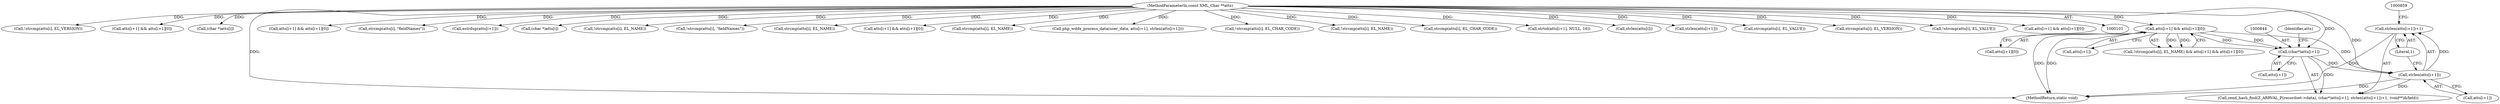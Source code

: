 digraph "0_php-src_66fd44209d5ffcb9b3d1bc1b9fd8e35b485040c0@API" {
"1000850" [label="(Call,strlen(atts[i+1])+1)"];
"1000851" [label="(Call,strlen(atts[i+1]))"];
"1000805" [label="(Call,atts[i+1] && atts[i+1][0])"];
"1000104" [label="(MethodParameterIn,const XML_Char **atts)"];
"1000843" [label="(Call,(char*)atts[i+1])"];
"1000104" [label="(MethodParameterIn,const XML_Char **atts)"];
"1000133" [label="(Call,!strcmp(atts[i], EL_VERSION))"];
"1000262" [label="(Call,atts[i+1] && atts[i+1][0])"];
"1000914" [label="(MethodReturn,static void)"];
"1000670" [label="(Call,(char *)atts[i])"];
"1000367" [label="(Call,atts[i+1] && atts[i+1][0])"];
"1000806" [label="(Call,atts[i+1])"];
"1000853" [label="(Identifier,atts)"];
"1000641" [label="(Call,strcmp(atts[i], \"fieldNames\"))"];
"1000843" [label="(Call,(char*)atts[i+1])"];
"1000597" [label="(Call,estrdup(atts[i+1]))"];
"1000681" [label="(Call,(char *)atts[i])"];
"1000851" [label="(Call,strlen(atts[i+1]))"];
"1000798" [label="(Call,!strcmp(atts[i], EL_NAME) && atts[i+1] && atts[i+1][0])"];
"1000565" [label="(Call,!strcmp(atts[i], EL_NAME))"];
"1000640" [label="(Call,!strcmp(atts[i], \"fieldNames\"))"];
"1000566" [label="(Call,strcmp(atts[i], EL_NAME))"];
"1000805" [label="(Call,atts[i+1] && atts[i+1][0])"];
"1000571" [label="(Call,atts[i+1] && atts[i+1][0])"];
"1000800" [label="(Call,strcmp(atts[i], EL_NAME))"];
"1000409" [label="(Call,php_wddx_process_data(user_data, atts[i+1], strlen(atts[i+1])))"];
"1000256" [label="(Call,!strcmp(atts[i], EL_CHAR_CODE))"];
"1000852" [label="(Call,atts[i+1])"];
"1000799" [label="(Call,!strcmp(atts[i], EL_NAME))"];
"1000257" [label="(Call,strcmp(atts[i], EL_CHAR_CODE))"];
"1000838" [label="(Call,zend_hash_find(Z_ARRVAL_P(recordset->data), (char*)atts[i+1], strlen(atts[i+1])+1, (void**)&field))"];
"1000850" [label="(Call,strlen(atts[i+1])+1)"];
"1000845" [label="(Call,atts[i+1])"];
"1000284" [label="(Call,strtol(atts[i+1], NULL, 16))"];
"1000675" [label="(Call,strlen(atts[i]))"];
"1000811" [label="(Call,atts[i+1][0])"];
"1000416" [label="(Call,strlen(atts[i+1]))"];
"1000362" [label="(Call,strcmp(atts[i], EL_VALUE))"];
"1000134" [label="(Call,strcmp(atts[i], EL_VERSION))"];
"1000361" [label="(Call,!strcmp(atts[i], EL_VALUE))"];
"1000646" [label="(Call,atts[i+1] && atts[i+1][0])"];
"1000857" [label="(Literal,1)"];
"1000850" -> "1000838"  [label="AST: "];
"1000850" -> "1000857"  [label="CFG: "];
"1000851" -> "1000850"  [label="AST: "];
"1000857" -> "1000850"  [label="AST: "];
"1000859" -> "1000850"  [label="CFG: "];
"1000850" -> "1000914"  [label="DDG: "];
"1000851" -> "1000850"  [label="DDG: "];
"1000851" -> "1000852"  [label="CFG: "];
"1000852" -> "1000851"  [label="AST: "];
"1000857" -> "1000851"  [label="CFG: "];
"1000851" -> "1000914"  [label="DDG: "];
"1000851" -> "1000838"  [label="DDG: "];
"1000805" -> "1000851"  [label="DDG: "];
"1000843" -> "1000851"  [label="DDG: "];
"1000104" -> "1000851"  [label="DDG: "];
"1000805" -> "1000798"  [label="AST: "];
"1000805" -> "1000806"  [label="CFG: "];
"1000805" -> "1000811"  [label="CFG: "];
"1000806" -> "1000805"  [label="AST: "];
"1000811" -> "1000805"  [label="AST: "];
"1000798" -> "1000805"  [label="CFG: "];
"1000805" -> "1000914"  [label="DDG: "];
"1000805" -> "1000914"  [label="DDG: "];
"1000805" -> "1000798"  [label="DDG: "];
"1000805" -> "1000798"  [label="DDG: "];
"1000104" -> "1000805"  [label="DDG: "];
"1000805" -> "1000843"  [label="DDG: "];
"1000805" -> "1000843"  [label="DDG: "];
"1000104" -> "1000101"  [label="AST: "];
"1000104" -> "1000914"  [label="DDG: "];
"1000104" -> "1000133"  [label="DDG: "];
"1000104" -> "1000134"  [label="DDG: "];
"1000104" -> "1000256"  [label="DDG: "];
"1000104" -> "1000257"  [label="DDG: "];
"1000104" -> "1000262"  [label="DDG: "];
"1000104" -> "1000284"  [label="DDG: "];
"1000104" -> "1000361"  [label="DDG: "];
"1000104" -> "1000362"  [label="DDG: "];
"1000104" -> "1000367"  [label="DDG: "];
"1000104" -> "1000409"  [label="DDG: "];
"1000104" -> "1000416"  [label="DDG: "];
"1000104" -> "1000565"  [label="DDG: "];
"1000104" -> "1000566"  [label="DDG: "];
"1000104" -> "1000571"  [label="DDG: "];
"1000104" -> "1000597"  [label="DDG: "];
"1000104" -> "1000640"  [label="DDG: "];
"1000104" -> "1000641"  [label="DDG: "];
"1000104" -> "1000646"  [label="DDG: "];
"1000104" -> "1000670"  [label="DDG: "];
"1000104" -> "1000675"  [label="DDG: "];
"1000104" -> "1000681"  [label="DDG: "];
"1000104" -> "1000799"  [label="DDG: "];
"1000104" -> "1000800"  [label="DDG: "];
"1000104" -> "1000843"  [label="DDG: "];
"1000843" -> "1000838"  [label="AST: "];
"1000843" -> "1000845"  [label="CFG: "];
"1000844" -> "1000843"  [label="AST: "];
"1000845" -> "1000843"  [label="AST: "];
"1000853" -> "1000843"  [label="CFG: "];
"1000843" -> "1000838"  [label="DDG: "];
}
